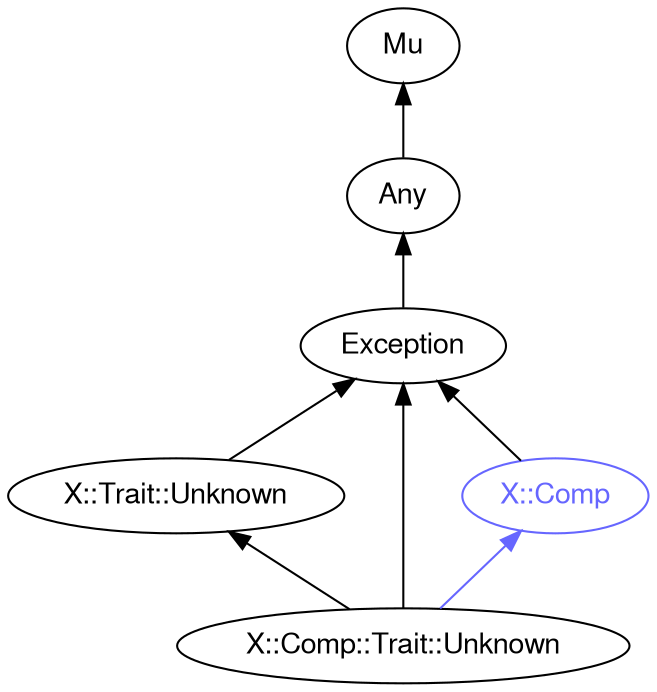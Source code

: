 digraph "raku-type-graph" {
    rankdir=BT;
    splines=polyline;
    overlap=false;

    graph [truecolor=true bgcolor="#FFFFFF"];
    // Types
    "X::Trait::Unknown" [color="#000000", fontcolor="#000000", href="/type/X::Trait::Unknown", fontname="FreeSans"];
    "Mu" [color="#000000", fontcolor="#000000", href="/type/Mu", fontname="FreeSans"];
    "Any" [color="#000000", fontcolor="#000000", href="/type/Any", fontname="FreeSans"];
    "Exception" [color="#000000", fontcolor="#000000", href="/type/Exception", fontname="FreeSans"];
    "X::Comp" [color="#6666FF", fontcolor="#6666FF", href="/type/X::Comp", fontname="FreeSans"];
    "X::Comp::Trait::Unknown" [color="#000000", fontcolor="#000000", href="/type/X::Comp::Trait::Unknown", fontname="FreeSans"];

    // Superclasses
    "X::Trait::Unknown" -> "Exception" [color="#000000"];
    "Any" -> "Mu" [color="#000000"];
    "Exception" -> "Any" [color="#000000"];
    "X::Comp" -> "Exception" [color="#000000"];
    "X::Comp::Trait::Unknown" -> "X::Trait::Unknown" [color="#000000"];
    "X::Comp::Trait::Unknown" -> "Exception" [color="#000000"];

    // Roles
    "X::Comp::Trait::Unknown" -> "X::Comp" [color="#6666FF"];
}
